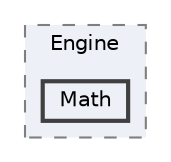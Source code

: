 digraph "Flakkari/Engine/Math"
{
 // LATEX_PDF_SIZE
  bgcolor="transparent";
  edge [fontname=Helvetica,fontsize=10,labelfontname=Helvetica,labelfontsize=10];
  node [fontname=Helvetica,fontsize=10,shape=box,height=0.2,width=0.4];
  compound=true
  subgraph clusterdir_a8832efbf453ed375786272748b42b6e {
    graph [ bgcolor="#edf0f7", pencolor="grey50", label="Engine", fontname=Helvetica,fontsize=10 style="filled,dashed", URL="dir_a8832efbf453ed375786272748b42b6e.html",tooltip=""]
  dir_91bfd317f0d822e02c021ee39d31f634 [label="Math", fillcolor="#edf0f7", color="grey25", style="filled,bold", URL="dir_91bfd317f0d822e02c021ee39d31f634.html",tooltip=""];
  }
}
